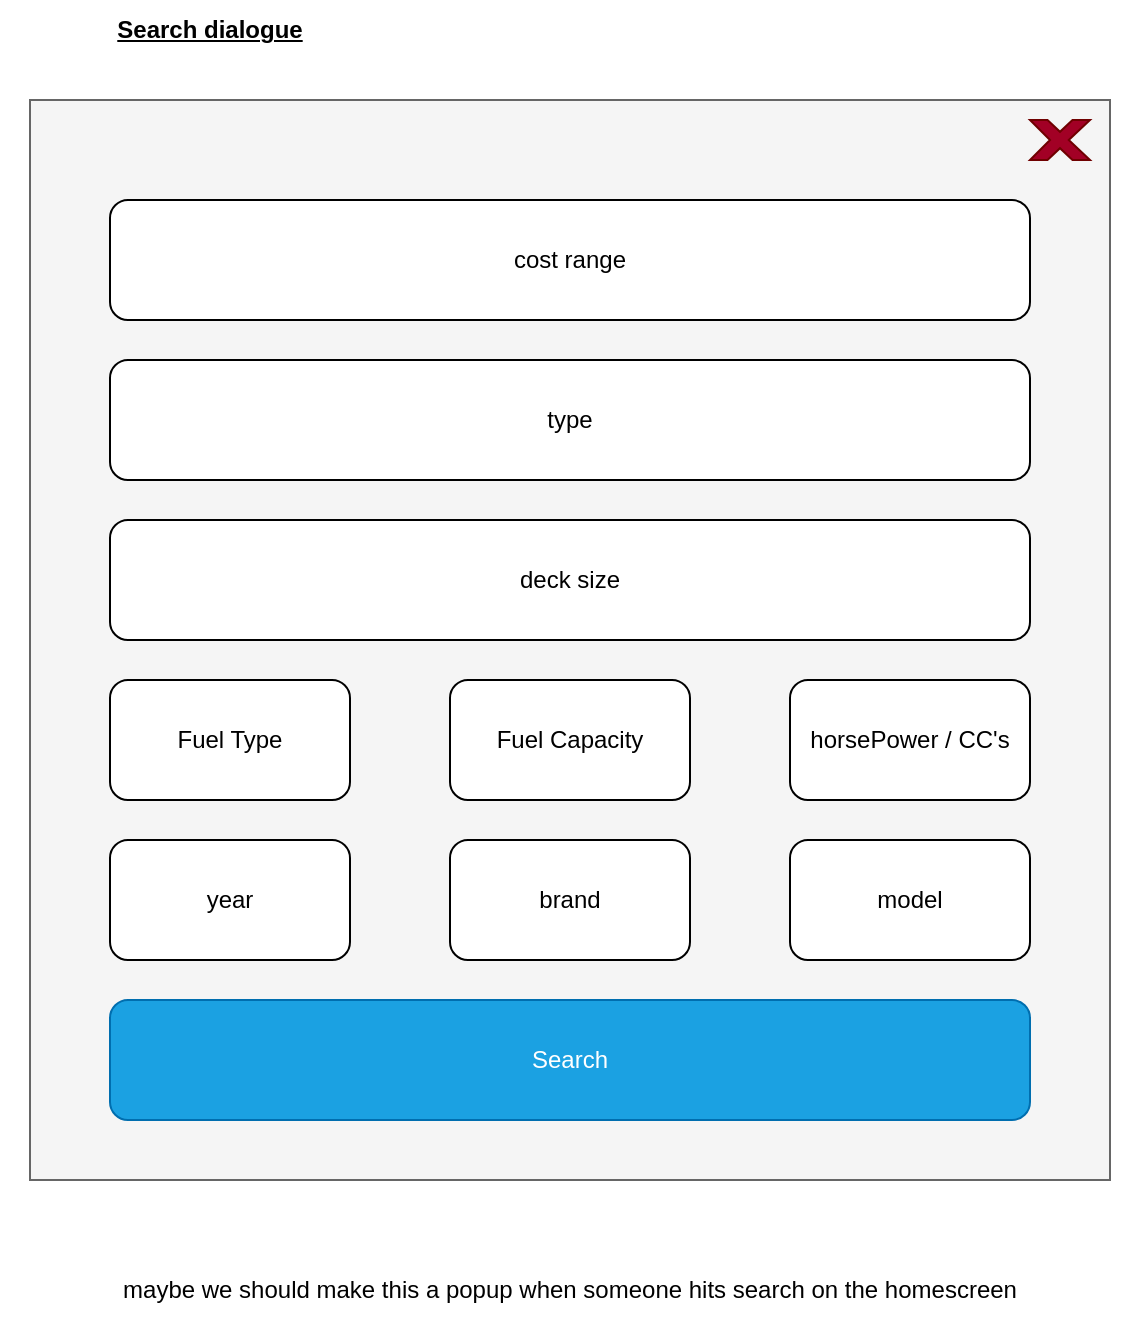 <mxfile version="24.2.5" type="device">
  <diagram name="Page-1" id="evF_c48iVlrRuotNN8KB">
    <mxGraphModel dx="1320" dy="967" grid="1" gridSize="10" guides="1" tooltips="1" connect="1" arrows="1" fold="1" page="1" pageScale="1" pageWidth="850" pageHeight="1100" math="0" shadow="0">
      <root>
        <mxCell id="0" />
        <mxCell id="1" parent="0" />
        <mxCell id="J-rGwOwziqwiayUsp4v1-1" value="" style="whiteSpace=wrap;html=1;aspect=fixed;fillColor=#f5f5f5;strokeColor=#666666;fontColor=#333333;" vertex="1" parent="1">
          <mxGeometry x="90" y="160" width="540" height="540" as="geometry" />
        </mxCell>
        <mxCell id="J-rGwOwziqwiayUsp4v1-5" value="maybe we should make this a popup when someone hits search on the homescreen" style="text;html=1;align=center;verticalAlign=middle;whiteSpace=wrap;rounded=0;" vertex="1" parent="1">
          <mxGeometry x="75" y="740" width="570" height="30" as="geometry" />
        </mxCell>
        <mxCell id="J-rGwOwziqwiayUsp4v1-7" value="Search" style="rounded=1;whiteSpace=wrap;html=1;fillColor=#1ba1e2;fontColor=#ffffff;strokeColor=#006EAF;" vertex="1" parent="1">
          <mxGeometry x="130" y="610" width="460" height="60" as="geometry" />
        </mxCell>
        <mxCell id="J-rGwOwziqwiayUsp4v1-8" value="brand" style="rounded=1;whiteSpace=wrap;html=1;" vertex="1" parent="1">
          <mxGeometry x="300" y="530" width="120" height="60" as="geometry" />
        </mxCell>
        <mxCell id="J-rGwOwziqwiayUsp4v1-9" value="deck size" style="rounded=1;whiteSpace=wrap;html=1;" vertex="1" parent="1">
          <mxGeometry x="130" y="370" width="460" height="60" as="geometry" />
        </mxCell>
        <mxCell id="J-rGwOwziqwiayUsp4v1-10" value="year" style="rounded=1;whiteSpace=wrap;html=1;" vertex="1" parent="1">
          <mxGeometry x="130" y="530" width="120" height="60" as="geometry" />
        </mxCell>
        <mxCell id="J-rGwOwziqwiayUsp4v1-11" value="model" style="rounded=1;whiteSpace=wrap;html=1;" vertex="1" parent="1">
          <mxGeometry x="470" y="530" width="120" height="60" as="geometry" />
        </mxCell>
        <mxCell id="J-rGwOwziqwiayUsp4v1-12" value="Fuel Type" style="rounded=1;whiteSpace=wrap;html=1;" vertex="1" parent="1">
          <mxGeometry x="130" y="450" width="120" height="60" as="geometry" />
        </mxCell>
        <mxCell id="J-rGwOwziqwiayUsp4v1-13" value="horsePower / CC&#39;s" style="rounded=1;whiteSpace=wrap;html=1;" vertex="1" parent="1">
          <mxGeometry x="470" y="450" width="120" height="60" as="geometry" />
        </mxCell>
        <mxCell id="J-rGwOwziqwiayUsp4v1-14" value="type" style="rounded=1;whiteSpace=wrap;html=1;" vertex="1" parent="1">
          <mxGeometry x="130" y="290" width="460" height="60" as="geometry" />
        </mxCell>
        <mxCell id="J-rGwOwziqwiayUsp4v1-15" value="Fuel Capacity" style="rounded=1;whiteSpace=wrap;html=1;" vertex="1" parent="1">
          <mxGeometry x="300" y="450" width="120" height="60" as="geometry" />
        </mxCell>
        <mxCell id="J-rGwOwziqwiayUsp4v1-16" value="cost range" style="rounded=1;whiteSpace=wrap;html=1;" vertex="1" parent="1">
          <mxGeometry x="130" y="210" width="460" height="60" as="geometry" />
        </mxCell>
        <mxCell id="J-rGwOwziqwiayUsp4v1-17" value="&lt;b&gt;&lt;u&gt;Search dialogue&lt;/u&gt;&lt;/b&gt;" style="text;html=1;align=center;verticalAlign=middle;whiteSpace=wrap;rounded=0;" vertex="1" parent="1">
          <mxGeometry x="90" y="110" width="180" height="30" as="geometry" />
        </mxCell>
        <mxCell id="J-rGwOwziqwiayUsp4v1-19" value="" style="verticalLabelPosition=bottom;verticalAlign=top;html=1;shape=mxgraph.basic.x;fillColor=#a20025;fontColor=#ffffff;strokeColor=#6F0000;" vertex="1" parent="1">
          <mxGeometry x="590" y="170" width="30" height="20" as="geometry" />
        </mxCell>
      </root>
    </mxGraphModel>
  </diagram>
</mxfile>
